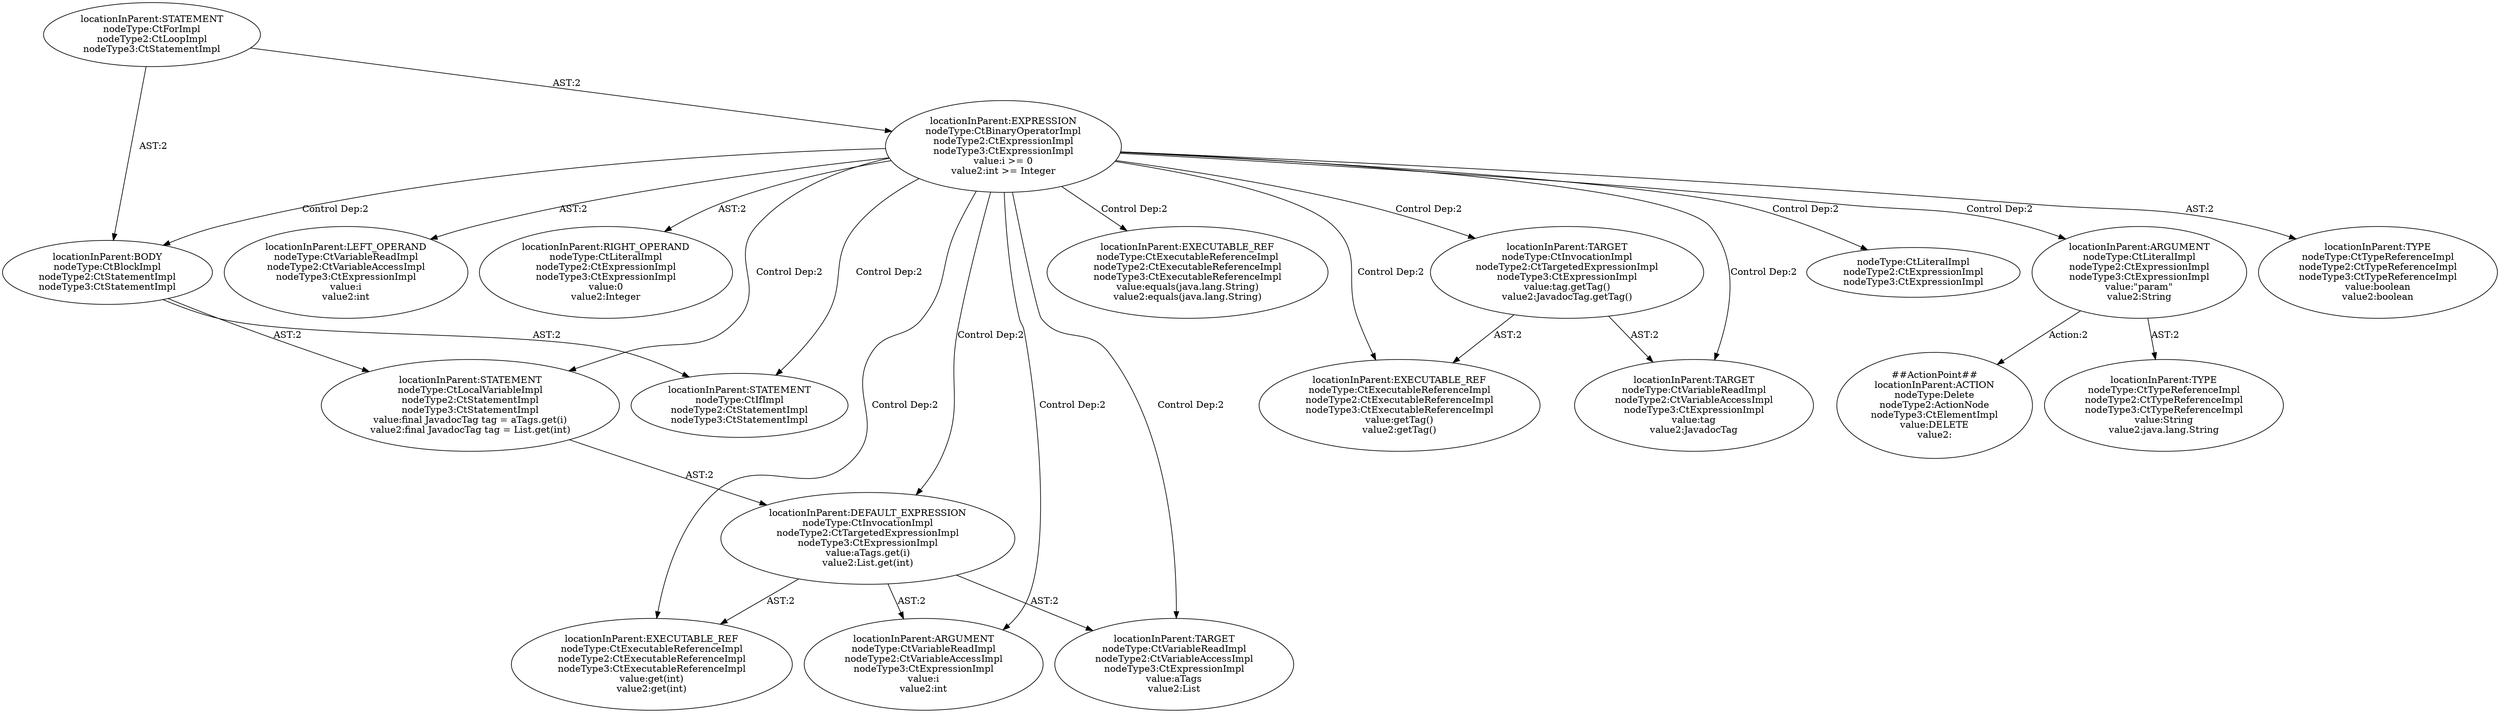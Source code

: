 digraph "Pattern" {
0 [label="##ActionPoint##
locationInParent:ACTION
nodeType:Delete
nodeType2:ActionNode
nodeType3:CtElementImpl
value:DELETE
value2:" shape=ellipse]
1 [label="locationInParent:ARGUMENT
nodeType:CtLiteralImpl
nodeType2:CtExpressionImpl
nodeType3:CtExpressionImpl
value:\"param\"
value2:String" shape=ellipse]
2 [label="locationInParent:EXPRESSION
nodeType:CtBinaryOperatorImpl
nodeType2:CtExpressionImpl
nodeType3:CtExpressionImpl
value:i >= 0
value2:int >= Integer" shape=ellipse]
3 [label="locationInParent:STATEMENT
nodeType:CtForImpl
nodeType2:CtLoopImpl
nodeType3:CtStatementImpl" shape=ellipse]
4 [label="locationInParent:TYPE
nodeType:CtTypeReferenceImpl
nodeType2:CtTypeReferenceImpl
nodeType3:CtTypeReferenceImpl
value:boolean
value2:boolean" shape=ellipse]
5 [label="locationInParent:LEFT_OPERAND
nodeType:CtVariableReadImpl
nodeType2:CtVariableAccessImpl
nodeType3:CtExpressionImpl
value:i
value2:int" shape=ellipse]
6 [label="locationInParent:RIGHT_OPERAND
nodeType:CtLiteralImpl
nodeType2:CtExpressionImpl
nodeType3:CtExpressionImpl
value:0
value2:Integer" shape=ellipse]
7 [label="locationInParent:BODY
nodeType:CtBlockImpl
nodeType2:CtStatementImpl
nodeType3:CtStatementImpl" shape=ellipse]
8 [label="locationInParent:STATEMENT
nodeType:CtLocalVariableImpl
nodeType2:CtStatementImpl
nodeType3:CtStatementImpl
value:final JavadocTag tag = aTags.get(i)
value2:final JavadocTag tag = List.get(int)" shape=ellipse]
9 [label="locationInParent:DEFAULT_EXPRESSION
nodeType:CtInvocationImpl
nodeType2:CtTargetedExpressionImpl
nodeType3:CtExpressionImpl
value:aTags.get(i)
value2:List.get(int)" shape=ellipse]
10 [label="locationInParent:EXECUTABLE_REF
nodeType:CtExecutableReferenceImpl
nodeType2:CtExecutableReferenceImpl
nodeType3:CtExecutableReferenceImpl
value:get(int)
value2:get(int)" shape=ellipse]
11 [label="locationInParent:TARGET
nodeType:CtVariableReadImpl
nodeType2:CtVariableAccessImpl
nodeType3:CtExpressionImpl
value:aTags
value2:List" shape=ellipse]
12 [label="locationInParent:ARGUMENT
nodeType:CtVariableReadImpl
nodeType2:CtVariableAccessImpl
nodeType3:CtExpressionImpl
value:i
value2:int" shape=ellipse]
13 [label="locationInParent:STATEMENT
nodeType:CtIfImpl
nodeType2:CtStatementImpl
nodeType3:CtStatementImpl" shape=ellipse]
14 [label="locationInParent:EXECUTABLE_REF
nodeType:CtExecutableReferenceImpl
nodeType2:CtExecutableReferenceImpl
nodeType3:CtExecutableReferenceImpl
value:equals(java.lang.String)
value2:equals(java.lang.String)" shape=ellipse]
15 [label="locationInParent:TARGET
nodeType:CtInvocationImpl
nodeType2:CtTargetedExpressionImpl
nodeType3:CtExpressionImpl
value:tag.getTag()
value2:JavadocTag.getTag()" shape=ellipse]
16 [label="locationInParent:EXECUTABLE_REF
nodeType:CtExecutableReferenceImpl
nodeType2:CtExecutableReferenceImpl
nodeType3:CtExecutableReferenceImpl
value:getTag()
value2:getTag()" shape=ellipse]
17 [label="locationInParent:TARGET
nodeType:CtVariableReadImpl
nodeType2:CtVariableAccessImpl
nodeType3:CtExpressionImpl
value:tag
value2:JavadocTag" shape=ellipse]
18 [label="nodeType:CtLiteralImpl
nodeType2:CtExpressionImpl
nodeType3:CtExpressionImpl" shape=ellipse]
19 [label="locationInParent:TYPE
nodeType:CtTypeReferenceImpl
nodeType2:CtTypeReferenceImpl
nodeType3:CtTypeReferenceImpl
value:String
value2:java.lang.String" shape=ellipse]
1 -> 0 [label="Action:2"];
1 -> 19 [label="AST:2"];
2 -> 1 [label="Control Dep:2"];
2 -> 4 [label="AST:2"];
2 -> 5 [label="AST:2"];
2 -> 6 [label="AST:2"];
2 -> 7 [label="Control Dep:2"];
2 -> 8 [label="Control Dep:2"];
2 -> 9 [label="Control Dep:2"];
2 -> 10 [label="Control Dep:2"];
2 -> 11 [label="Control Dep:2"];
2 -> 12 [label="Control Dep:2"];
2 -> 13 [label="Control Dep:2"];
2 -> 14 [label="Control Dep:2"];
2 -> 15 [label="Control Dep:2"];
2 -> 16 [label="Control Dep:2"];
2 -> 17 [label="Control Dep:2"];
2 -> 18 [label="Control Dep:2"];
3 -> 2 [label="AST:2"];
3 -> 7 [label="AST:2"];
7 -> 8 [label="AST:2"];
7 -> 13 [label="AST:2"];
8 -> 9 [label="AST:2"];
9 -> 11 [label="AST:2"];
9 -> 10 [label="AST:2"];
9 -> 12 [label="AST:2"];
15 -> 17 [label="AST:2"];
15 -> 16 [label="AST:2"];
}